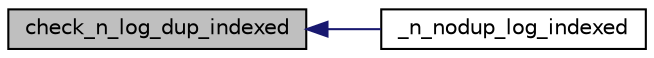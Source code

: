 digraph G
{
  edge [fontname="Helvetica",fontsize="10",labelfontname="Helvetica",labelfontsize="10"];
  node [fontname="Helvetica",fontsize="10",shape=record];
  rankdir=LR;
  Node1 [label="check_n_log_dup_indexed",height=0.2,width=0.4,color="black", fillcolor="grey75", style="filled" fontcolor="black"];
  Node1 -> Node2 [dir=back,color="midnightblue",fontsize="10",style="solid",fontname="Helvetica"];
  Node2 [label="_n_nodup_log_indexed",height=0.2,width=0.4,color="black", fillcolor="white", style="filled",URL="$n__nodup__log_8c.html#acbf9e2a1400ab6f00a30186d9a5c4683",tooltip="Logging function. log( level , const char *format , ... ) is a macro around _log."];
}
